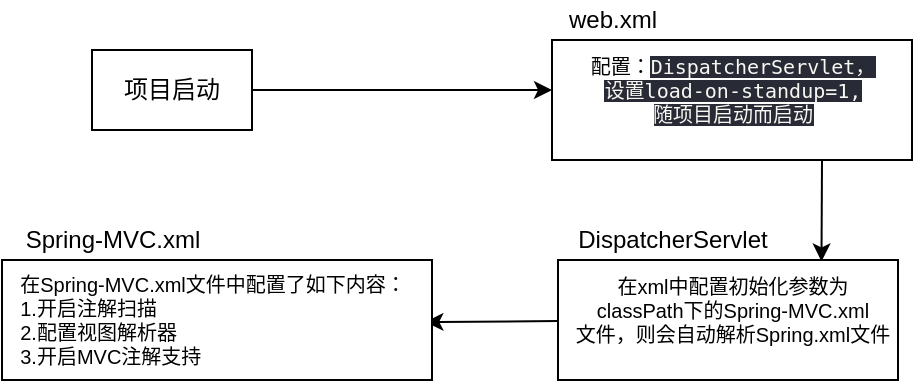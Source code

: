 <mxfile>
    <diagram id="fk2bA-QG-d5ZA7brIRy1" name="第 1 页">
        <mxGraphModel dx="1163" dy="596" grid="1" gridSize="10" guides="1" tooltips="1" connect="1" arrows="1" fold="1" page="1" pageScale="1" pageWidth="1600" pageHeight="1200" math="0" shadow="0">
            <root>
                <mxCell id="0"/>
                <mxCell id="1" parent="0"/>
                <mxCell id="16" value="web.xml" style="text;html=1;align=center;verticalAlign=middle;resizable=0;points=[];autosize=1;strokeColor=none;" parent="1" vertex="1">
                    <mxGeometry x="300" y="50" width="60" height="20" as="geometry"/>
                </mxCell>
                <mxCell id="32" style="edgeStyle=none;html=1;exitX=0.75;exitY=1;exitDx=0;exitDy=0;entryX=0.775;entryY=0.012;entryDx=0;entryDy=0;entryPerimeter=0;fontSize=10;" parent="1" source="20" target="24" edge="1">
                    <mxGeometry relative="1" as="geometry"/>
                </mxCell>
                <mxCell id="20" value="" style="rounded=0;whiteSpace=wrap;html=1;" parent="1" vertex="1">
                    <mxGeometry x="300" y="70" width="180" height="60" as="geometry"/>
                </mxCell>
                <mxCell id="21" value="&lt;font style=&quot;font-size: 10px;&quot;&gt;配置：&lt;/font&gt;&lt;span style=&quot;background-color: rgb(40, 42, 54); color: rgb(248, 248, 242); font-family: &amp;quot;jetbrains mono&amp;quot;, monospace; font-size: 10px;&quot;&gt;&lt;font style=&quot;font-size: 10px;&quot;&gt;DispatcherServlet，&lt;br style=&quot;font-size: 10px;&quot;&gt;设置load-on-standup=1,&lt;br style=&quot;font-size: 10px;&quot;&gt;随项目启动而启动&lt;/font&gt;&lt;br style=&quot;font-size: 10px;&quot;&gt;&lt;/span&gt;" style="text;html=1;align=center;verticalAlign=middle;resizable=0;points=[];autosize=1;strokeColor=none;fontSize=10;" parent="1" vertex="1">
                    <mxGeometry x="320" y="75" width="140" height="40" as="geometry"/>
                </mxCell>
                <mxCell id="30" style="edgeStyle=none;html=1;exitX=1;exitY=0.5;exitDx=0;exitDy=0;entryX=0;entryY=0.417;entryDx=0;entryDy=0;entryPerimeter=0;fontSize=10;" parent="1" source="22" target="20" edge="1">
                    <mxGeometry relative="1" as="geometry"/>
                </mxCell>
                <mxCell id="22" value="项目启动" style="rounded=0;whiteSpace=wrap;html=1;" parent="1" vertex="1">
                    <mxGeometry x="70" y="75" width="80" height="40" as="geometry"/>
                </mxCell>
                <mxCell id="33" style="edgeStyle=none;html=1;entryX=1.008;entryY=0.52;entryDx=0;entryDy=0;entryPerimeter=0;fontSize=10;" parent="1" source="24" target="29" edge="1">
                    <mxGeometry relative="1" as="geometry"/>
                </mxCell>
                <mxCell id="24" value="" style="rounded=0;whiteSpace=wrap;html=1;" parent="1" vertex="1">
                    <mxGeometry x="303" y="180" width="170" height="60" as="geometry"/>
                </mxCell>
                <mxCell id="25" value="DispatcherServlet" style="text;html=1;align=center;verticalAlign=middle;resizable=0;points=[];autosize=1;strokeColor=none;" parent="1" vertex="1">
                    <mxGeometry x="305" y="160" width="110" height="20" as="geometry"/>
                </mxCell>
                <mxCell id="26" value="&lt;font style=&quot;font-size: 10px;&quot;&gt;在xml中配置初始化参数为&lt;br style=&quot;font-size: 10px;&quot;&gt;classPath下的Spring-MVC.xml&lt;br style=&quot;font-size: 10px;&quot;&gt;文件，则会自动解析Spring.xml文件&lt;/font&gt;" style="text;html=1;align=center;verticalAlign=middle;resizable=0;points=[];autosize=1;strokeColor=none;fontSize=10;" parent="1" vertex="1">
                    <mxGeometry x="305" y="185" width="170" height="40" as="geometry"/>
                </mxCell>
                <mxCell id="27" value="" style="rounded=0;whiteSpace=wrap;html=1;" parent="1" vertex="1">
                    <mxGeometry x="25" y="180" width="215" height="60" as="geometry"/>
                </mxCell>
                <mxCell id="28" value="Spring-MVC.xml" style="text;html=1;align=center;verticalAlign=middle;resizable=0;points=[];autosize=1;strokeColor=none;" parent="1" vertex="1">
                    <mxGeometry x="30" y="160" width="100" height="20" as="geometry"/>
                </mxCell>
                <mxCell id="29" value="&lt;div style=&quot;text-align: left&quot;&gt;&lt;span&gt;在Spring-MVC.xml文件中配置了如下内容：&lt;/span&gt;&lt;/div&gt;&lt;div style=&quot;text-align: left&quot;&gt;&lt;span&gt;1.开启注解扫描&lt;/span&gt;&lt;/div&gt;&lt;div style=&quot;text-align: left&quot;&gt;&lt;span&gt;2.配置视图解析器&lt;/span&gt;&lt;/div&gt;&lt;div style=&quot;text-align: left&quot;&gt;&lt;span&gt;3.开启MVC注解支持&lt;/span&gt;&lt;/div&gt;" style="text;html=1;align=center;verticalAlign=middle;resizable=0;points=[];autosize=1;strokeColor=none;fontSize=10;" parent="1" vertex="1">
                    <mxGeometry x="25" y="185" width="210" height="50" as="geometry"/>
                </mxCell>
            </root>
        </mxGraphModel>
    </diagram>
</mxfile>